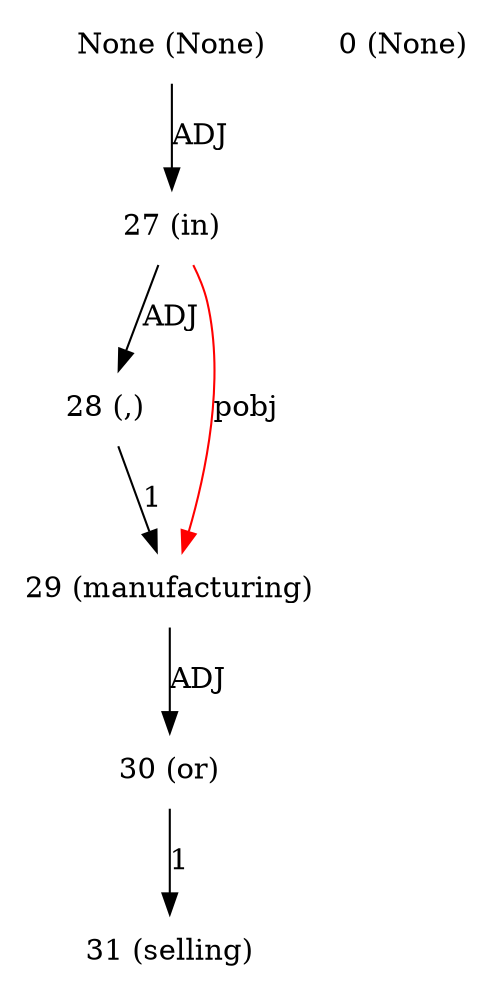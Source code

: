 digraph G{
edge [dir=forward]
node [shape=plaintext]

None [label="None (None)"]
None -> 27 [label="ADJ"]
0 [label="0 (None)"]
27 [label="27 (in)"]
27 -> 28 [label="ADJ"]
28 [label="28 (,)"]
28 -> 29 [label="1"]
29 [label="29 (manufacturing)"]
27 -> 29 [label="pobj", color="red"]
29 -> 30 [label="ADJ"]
30 [label="30 (or)"]
30 -> 31 [label="1"]
31 [label="31 (selling)"]
}
